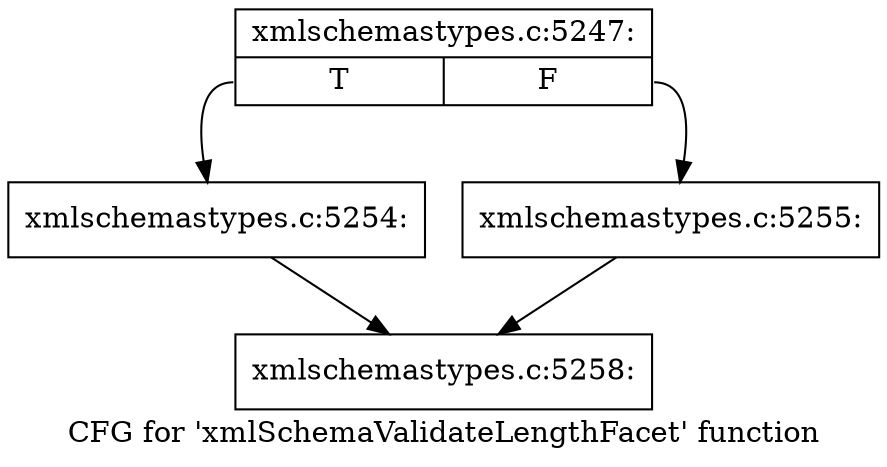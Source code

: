 digraph "CFG for 'xmlSchemaValidateLengthFacet' function" {
	label="CFG for 'xmlSchemaValidateLengthFacet' function";

	Node0x570c980 [shape=record,label="{xmlschemastypes.c:5247:|{<s0>T|<s1>F}}"];
	Node0x570c980:s0 -> Node0x5735750;
	Node0x570c980:s1 -> Node0x57357a0;
	Node0x5735750 [shape=record,label="{xmlschemastypes.c:5254:}"];
	Node0x5735750 -> Node0x572fa30;
	Node0x57357a0 [shape=record,label="{xmlschemastypes.c:5255:}"];
	Node0x57357a0 -> Node0x572fa30;
	Node0x572fa30 [shape=record,label="{xmlschemastypes.c:5258:}"];
}
